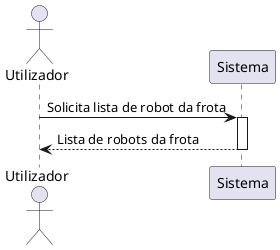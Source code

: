 @startuml US380
actor Utilizador
participant "Sistema" as Sistema
Utilizador -> Sistema : Solicita lista de robot da frota
activate Sistema
Sistema --> Utilizador : Lista de robots da frota
deactivate Sistema
@enduml